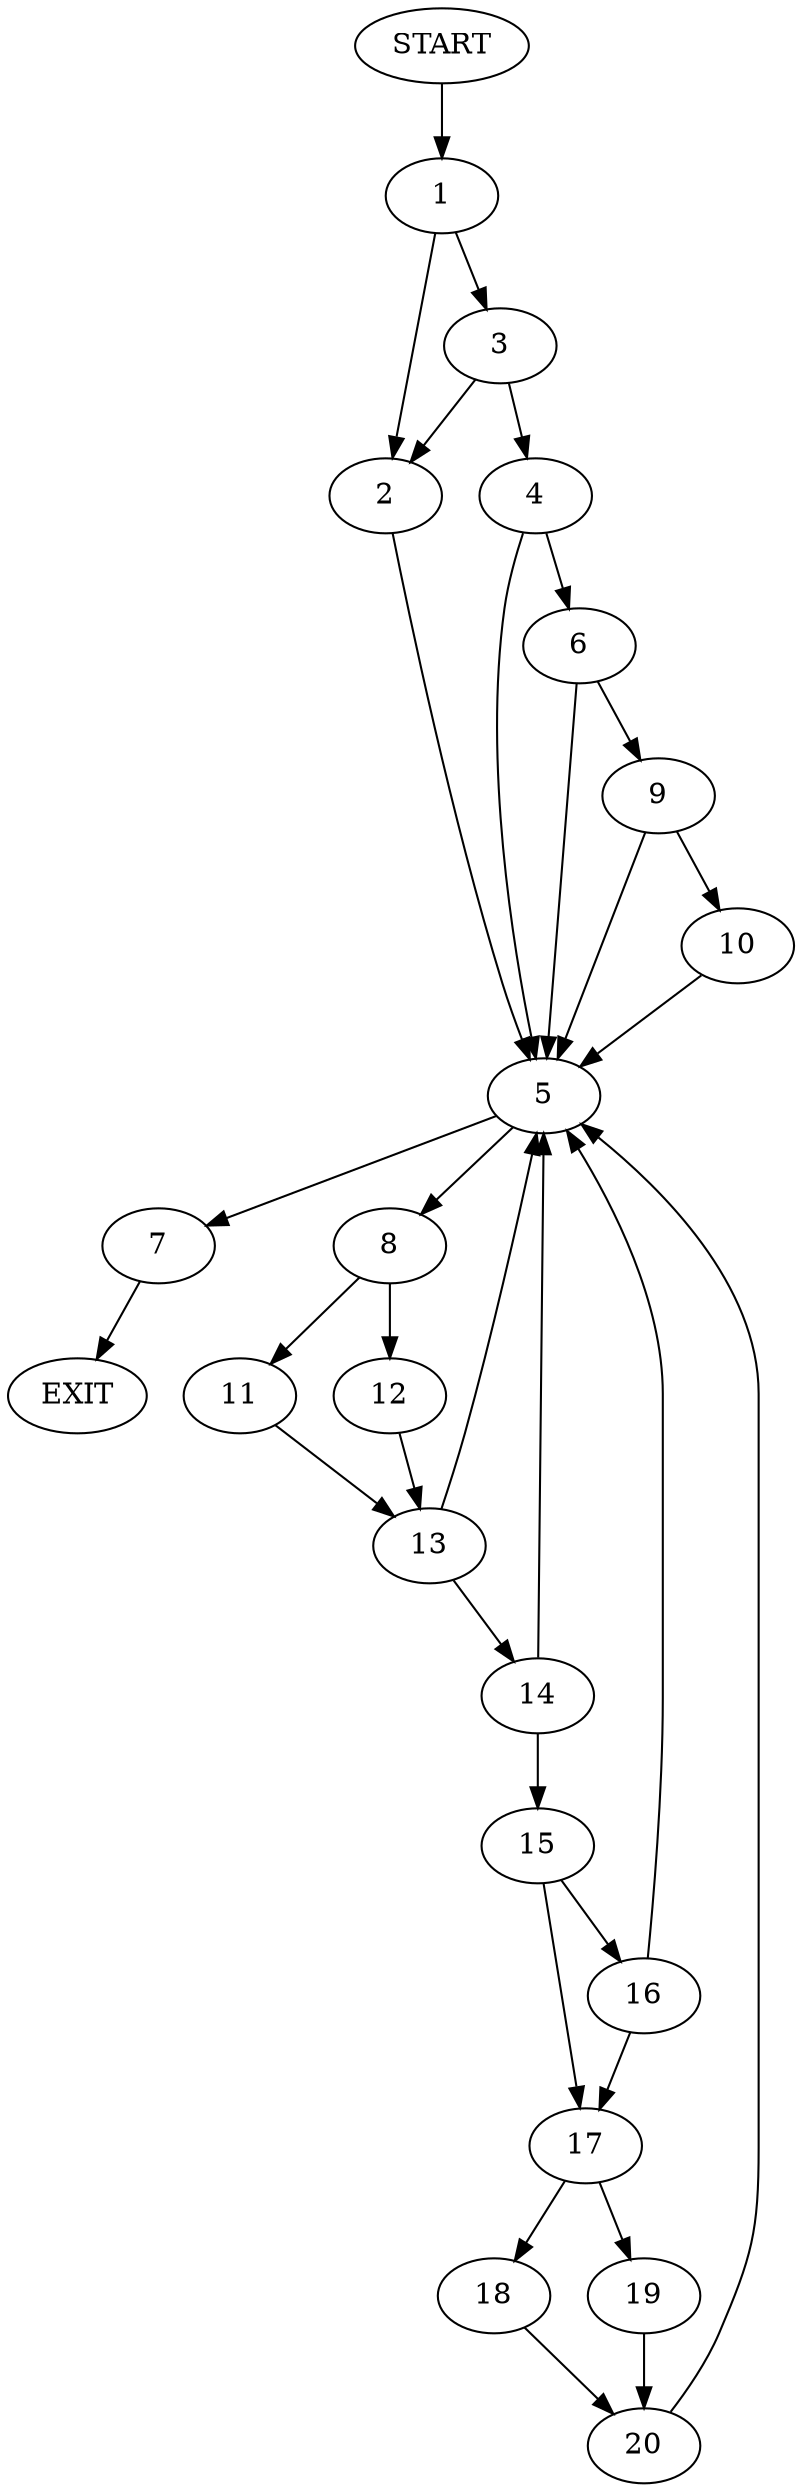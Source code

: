 digraph {
0 [label="START"]
21 [label="EXIT"]
0 -> 1
1 -> 2
1 -> 3
3 -> 2
3 -> 4
2 -> 5
4 -> 6
4 -> 5
5 -> 7
5 -> 8
6 -> 9
6 -> 5
9 -> 10
9 -> 5
10 -> 5
8 -> 11
8 -> 12
7 -> 21
11 -> 13
12 -> 13
13 -> 14
13 -> 5
14 -> 15
14 -> 5
15 -> 16
15 -> 17
17 -> 18
17 -> 19
16 -> 5
16 -> 17
18 -> 20
19 -> 20
20 -> 5
}

